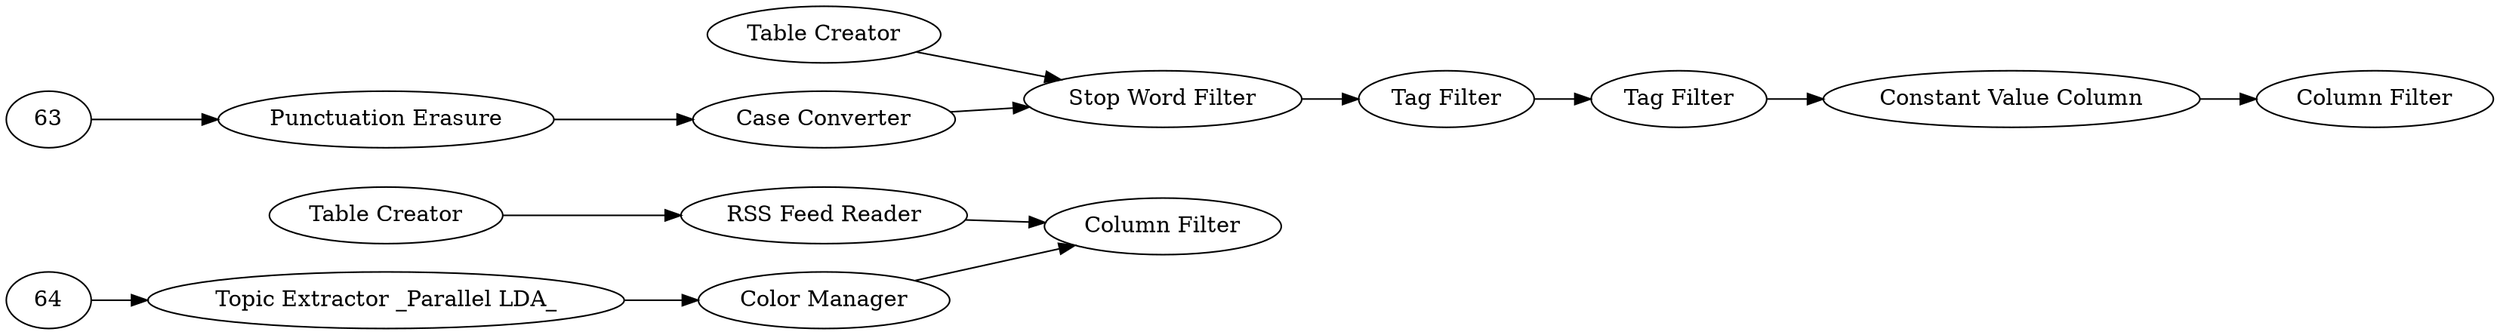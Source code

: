 digraph {
	58 [label="Topic Extractor _Parallel LDA_"]
	59 [label="Color Manager"]
	60 [label="Tag Cloud"]
	12 [label="Constant Value Column"]
	25 [label="Table Creator"]
	26 [label="Tag Filter"]
	27 [label="Punctuation Erasure"]
	28 [label="Stop Word Filter"]
	29 [label="Case Converter"]
	31 [label="Tag Filter"]
	32 [label="Column Filter"]
	42 [label="Table Creator"]
	53 [label="RSS Feed Reader"]
	60 [label="Column Filter"]
	42 -> 53
	53 -> 60
	12 -> 32
	25 -> 28
	26 -> 31
	27 -> 29
	28 -> 26
	29 -> 28
	31 -> 12
	63 -> 27
	58 -> 59
	59 -> 60
	64 -> 58
	rankdir=LR
}
